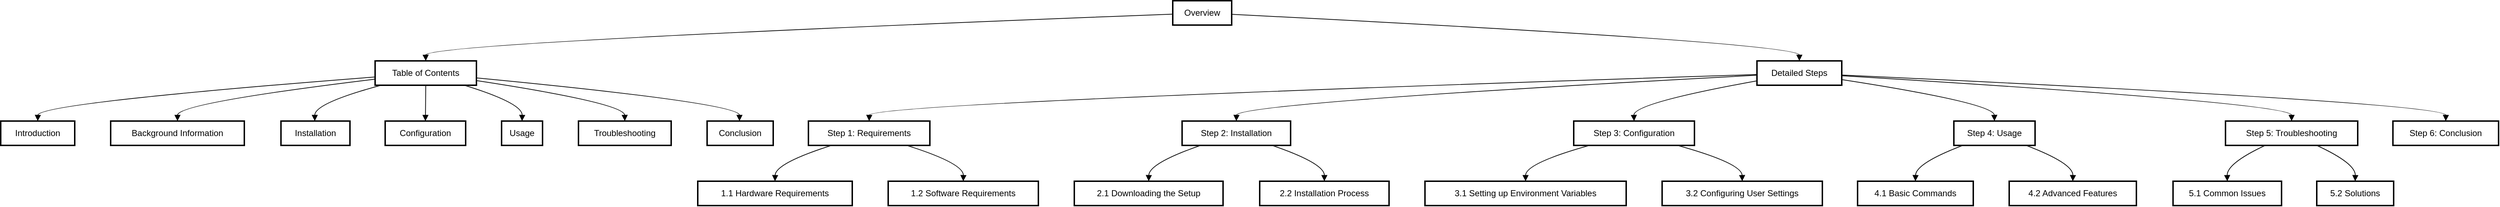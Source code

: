 <mxfile version="24.6.4" type="github">
  <diagram name="Page-1" id="HYofu469Ok2oPQixLi18">
    <mxGraphModel>
      <root>
        <mxCell id="0" />
        <mxCell id="1" parent="0" />
        <mxCell id="2" value="Overview" style="whiteSpace=wrap;strokeWidth=2;" vertex="1" parent="1">
          <mxGeometry x="1631" width="82" height="34" as="geometry" />
        </mxCell>
        <mxCell id="3" value="Table of Contents" style="whiteSpace=wrap;strokeWidth=2;" vertex="1" parent="1">
          <mxGeometry x="521" y="84" width="141" height="34" as="geometry" />
        </mxCell>
        <mxCell id="4" value="Introduction" style="whiteSpace=wrap;strokeWidth=2;" vertex="1" parent="1">
          <mxGeometry y="168" width="103" height="34" as="geometry" />
        </mxCell>
        <mxCell id="5" value="Background Information" style="whiteSpace=wrap;strokeWidth=2;" vertex="1" parent="1">
          <mxGeometry x="153" y="168" width="186" height="34" as="geometry" />
        </mxCell>
        <mxCell id="6" value="Installation" style="whiteSpace=wrap;strokeWidth=2;" vertex="1" parent="1">
          <mxGeometry x="390" y="168" width="96" height="34" as="geometry" />
        </mxCell>
        <mxCell id="7" value="Configuration" style="whiteSpace=wrap;strokeWidth=2;" vertex="1" parent="1">
          <mxGeometry x="535" y="168" width="112" height="34" as="geometry" />
        </mxCell>
        <mxCell id="8" value="Usage" style="whiteSpace=wrap;strokeWidth=2;" vertex="1" parent="1">
          <mxGeometry x="697" y="168" width="57" height="34" as="geometry" />
        </mxCell>
        <mxCell id="9" value="Troubleshooting" style="whiteSpace=wrap;strokeWidth=2;" vertex="1" parent="1">
          <mxGeometry x="804" y="168" width="129" height="34" as="geometry" />
        </mxCell>
        <mxCell id="10" value="Conclusion" style="whiteSpace=wrap;strokeWidth=2;" vertex="1" parent="1">
          <mxGeometry x="983" y="168" width="92" height="34" as="geometry" />
        </mxCell>
        <mxCell id="11" value="Detailed Steps" style="whiteSpace=wrap;strokeWidth=2;" vertex="1" parent="1">
          <mxGeometry x="2444" y="84" width="118" height="34" as="geometry" />
        </mxCell>
        <mxCell id="12" value="Step 1: Requirements" style="whiteSpace=wrap;strokeWidth=2;" vertex="1" parent="1">
          <mxGeometry x="1124" y="168" width="169" height="34" as="geometry" />
        </mxCell>
        <mxCell id="13" value="1.1 Hardware Requirements" style="whiteSpace=wrap;strokeWidth=2;" vertex="1" parent="1">
          <mxGeometry x="970" y="252" width="215" height="34" as="geometry" />
        </mxCell>
        <mxCell id="14" value="1.2 Software Requirements" style="whiteSpace=wrap;strokeWidth=2;" vertex="1" parent="1">
          <mxGeometry x="1235" y="252" width="209" height="34" as="geometry" />
        </mxCell>
        <mxCell id="15" value="Step 2: Installation" style="whiteSpace=wrap;strokeWidth=2;" vertex="1" parent="1">
          <mxGeometry x="1644" y="168" width="151" height="34" as="geometry" />
        </mxCell>
        <mxCell id="16" value="2.1 Downloading the Setup" style="whiteSpace=wrap;strokeWidth=2;" vertex="1" parent="1">
          <mxGeometry x="1494" y="252" width="207" height="34" as="geometry" />
        </mxCell>
        <mxCell id="17" value="2.2 Installation Process" style="whiteSpace=wrap;strokeWidth=2;" vertex="1" parent="1">
          <mxGeometry x="1752" y="252" width="180" height="34" as="geometry" />
        </mxCell>
        <mxCell id="18" value="Step 3: Configuration" style="whiteSpace=wrap;strokeWidth=2;" vertex="1" parent="1">
          <mxGeometry x="2189" y="168" width="168" height="34" as="geometry" />
        </mxCell>
        <mxCell id="19" value="3.1 Setting up Environment Variables" style="whiteSpace=wrap;strokeWidth=2;" vertex="1" parent="1">
          <mxGeometry x="1982" y="252" width="280" height="34" as="geometry" />
        </mxCell>
        <mxCell id="20" value="3.2 Configuring User Settings" style="whiteSpace=wrap;strokeWidth=2;" vertex="1" parent="1">
          <mxGeometry x="2312" y="252" width="223" height="34" as="geometry" />
        </mxCell>
        <mxCell id="21" value="Step 4: Usage" style="whiteSpace=wrap;strokeWidth=2;" vertex="1" parent="1">
          <mxGeometry x="2718" y="168" width="113" height="34" as="geometry" />
        </mxCell>
        <mxCell id="22" value="4.1 Basic Commands" style="whiteSpace=wrap;strokeWidth=2;" vertex="1" parent="1">
          <mxGeometry x="2584" y="252" width="161" height="34" as="geometry" />
        </mxCell>
        <mxCell id="23" value="4.2 Advanced Features" style="whiteSpace=wrap;strokeWidth=2;" vertex="1" parent="1">
          <mxGeometry x="2795" y="252" width="177" height="34" as="geometry" />
        </mxCell>
        <mxCell id="24" value="Step 5: Troubleshooting" style="whiteSpace=wrap;strokeWidth=2;" vertex="1" parent="1">
          <mxGeometry x="3096" y="168" width="184" height="34" as="geometry" />
        </mxCell>
        <mxCell id="25" value="5.1 Common Issues" style="whiteSpace=wrap;strokeWidth=2;" vertex="1" parent="1">
          <mxGeometry x="3023" y="252" width="151" height="34" as="geometry" />
        </mxCell>
        <mxCell id="26" value="5.2 Solutions" style="whiteSpace=wrap;strokeWidth=2;" vertex="1" parent="1">
          <mxGeometry x="3223" y="252" width="107" height="34" as="geometry" />
        </mxCell>
        <mxCell id="27" value="Step 6: Conclusion" style="whiteSpace=wrap;strokeWidth=2;" vertex="1" parent="1">
          <mxGeometry x="3329" y="168" width="147" height="34" as="geometry" />
        </mxCell>
        <mxCell id="28" value="" style="curved=1;startArrow=none;endArrow=block;exitX=0;exitY=0.55;entryX=0.5;entryY=0;" edge="1" parent="1" source="2" target="3">
          <mxGeometry relative="1" as="geometry">
            <Array as="points">
              <mxPoint x="591" y="59" />
            </Array>
          </mxGeometry>
        </mxCell>
        <mxCell id="29" value="" style="curved=1;startArrow=none;endArrow=block;exitX=0;exitY=0.66;entryX=0.5;entryY=0;" edge="1" parent="1" source="3" target="4">
          <mxGeometry relative="1" as="geometry">
            <Array as="points">
              <mxPoint x="52" y="143" />
            </Array>
          </mxGeometry>
        </mxCell>
        <mxCell id="30" value="" style="curved=1;startArrow=none;endArrow=block;exitX=0;exitY=0.75;entryX=0.5;entryY=0;" edge="1" parent="1" source="3" target="5">
          <mxGeometry relative="1" as="geometry">
            <Array as="points">
              <mxPoint x="246" y="143" />
            </Array>
          </mxGeometry>
        </mxCell>
        <mxCell id="31" value="" style="curved=1;startArrow=none;endArrow=block;exitX=0.06;exitY=1;entryX=0.49;entryY=0;" edge="1" parent="1" source="3" target="6">
          <mxGeometry relative="1" as="geometry">
            <Array as="points">
              <mxPoint x="437" y="143" />
            </Array>
          </mxGeometry>
        </mxCell>
        <mxCell id="32" value="" style="curved=1;startArrow=none;endArrow=block;exitX=0.5;exitY=1;entryX=0.5;entryY=0;" edge="1" parent="1" source="3" target="7">
          <mxGeometry relative="1" as="geometry">
            <Array as="points" />
          </mxGeometry>
        </mxCell>
        <mxCell id="33" value="" style="curved=1;startArrow=none;endArrow=block;exitX=0.88;exitY=1;entryX=0.5;entryY=0;" edge="1" parent="1" source="3" target="8">
          <mxGeometry relative="1" as="geometry">
            <Array as="points">
              <mxPoint x="726" y="143" />
            </Array>
          </mxGeometry>
        </mxCell>
        <mxCell id="34" value="" style="curved=1;startArrow=none;endArrow=block;exitX=1;exitY=0.81;entryX=0.5;entryY=0;" edge="1" parent="1" source="3" target="9">
          <mxGeometry relative="1" as="geometry">
            <Array as="points">
              <mxPoint x="868" y="143" />
            </Array>
          </mxGeometry>
        </mxCell>
        <mxCell id="35" value="" style="curved=1;startArrow=none;endArrow=block;exitX=1;exitY=0.7;entryX=0.49;entryY=0;" edge="1" parent="1" source="3" target="10">
          <mxGeometry relative="1" as="geometry">
            <Array as="points">
              <mxPoint x="1028" y="143" />
            </Array>
          </mxGeometry>
        </mxCell>
        <mxCell id="36" value="" style="curved=1;startArrow=none;endArrow=block;exitX=1;exitY=0.56;entryX=0.5;entryY=0;" edge="1" parent="1" source="2" target="11">
          <mxGeometry relative="1" as="geometry">
            <Array as="points">
              <mxPoint x="2503" y="59" />
            </Array>
          </mxGeometry>
        </mxCell>
        <mxCell id="37" value="" style="curved=1;startArrow=none;endArrow=block;exitX=0;exitY=0.56;entryX=0.5;entryY=0;" edge="1" parent="1" source="11" target="12">
          <mxGeometry relative="1" as="geometry">
            <Array as="points">
              <mxPoint x="1209" y="143" />
            </Array>
          </mxGeometry>
        </mxCell>
        <mxCell id="38" value="" style="curved=1;startArrow=none;endArrow=block;exitX=0.19;exitY=1;entryX=0.5;entryY=0;" edge="1" parent="1" source="12" target="13">
          <mxGeometry relative="1" as="geometry">
            <Array as="points">
              <mxPoint x="1078" y="227" />
            </Array>
          </mxGeometry>
        </mxCell>
        <mxCell id="39" value="" style="curved=1;startArrow=none;endArrow=block;exitX=0.81;exitY=1;entryX=0.5;entryY=0;" edge="1" parent="1" source="12" target="14">
          <mxGeometry relative="1" as="geometry">
            <Array as="points">
              <mxPoint x="1340" y="227" />
            </Array>
          </mxGeometry>
        </mxCell>
        <mxCell id="40" value="" style="curved=1;startArrow=none;endArrow=block;exitX=0;exitY=0.59;entryX=0.5;entryY=0;" edge="1" parent="1" source="11" target="15">
          <mxGeometry relative="1" as="geometry">
            <Array as="points">
              <mxPoint x="1720" y="143" />
            </Array>
          </mxGeometry>
        </mxCell>
        <mxCell id="41" value="" style="curved=1;startArrow=none;endArrow=block;exitX=0.17;exitY=1;entryX=0.5;entryY=0;" edge="1" parent="1" source="15" target="16">
          <mxGeometry relative="1" as="geometry">
            <Array as="points">
              <mxPoint x="1598" y="227" />
            </Array>
          </mxGeometry>
        </mxCell>
        <mxCell id="42" value="" style="curved=1;startArrow=none;endArrow=block;exitX=0.83;exitY=1;entryX=0.5;entryY=0;" edge="1" parent="1" source="15" target="17">
          <mxGeometry relative="1" as="geometry">
            <Array as="points">
              <mxPoint x="1842" y="227" />
            </Array>
          </mxGeometry>
        </mxCell>
        <mxCell id="43" value="" style="curved=1;startArrow=none;endArrow=block;exitX=0;exitY=0.82;entryX=0.5;entryY=0;" edge="1" parent="1" source="11" target="18">
          <mxGeometry relative="1" as="geometry">
            <Array as="points">
              <mxPoint x="2272" y="143" />
            </Array>
          </mxGeometry>
        </mxCell>
        <mxCell id="44" value="" style="curved=1;startArrow=none;endArrow=block;exitX=0.13;exitY=1;entryX=0.5;entryY=0;" edge="1" parent="1" source="18" target="19">
          <mxGeometry relative="1" as="geometry">
            <Array as="points">
              <mxPoint x="2122" y="227" />
            </Array>
          </mxGeometry>
        </mxCell>
        <mxCell id="45" value="" style="curved=1;startArrow=none;endArrow=block;exitX=0.86;exitY=1;entryX=0.5;entryY=0;" edge="1" parent="1" source="18" target="20">
          <mxGeometry relative="1" as="geometry">
            <Array as="points">
              <mxPoint x="2423" y="227" />
            </Array>
          </mxGeometry>
        </mxCell>
        <mxCell id="46" value="" style="curved=1;startArrow=none;endArrow=block;exitX=1;exitY=0.77;entryX=0.5;entryY=0;" edge="1" parent="1" source="11" target="21">
          <mxGeometry relative="1" as="geometry">
            <Array as="points">
              <mxPoint x="2774" y="143" />
            </Array>
          </mxGeometry>
        </mxCell>
        <mxCell id="47" value="" style="curved=1;startArrow=none;endArrow=block;exitX=0.11;exitY=1;entryX=0.5;entryY=0;" edge="1" parent="1" source="21" target="22">
          <mxGeometry relative="1" as="geometry">
            <Array as="points">
              <mxPoint x="2665" y="227" />
            </Array>
          </mxGeometry>
        </mxCell>
        <mxCell id="48" value="" style="curved=1;startArrow=none;endArrow=block;exitX=0.89;exitY=1;entryX=0.5;entryY=0;" edge="1" parent="1" source="21" target="23">
          <mxGeometry relative="1" as="geometry">
            <Array as="points">
              <mxPoint x="2884" y="227" />
            </Array>
          </mxGeometry>
        </mxCell>
        <mxCell id="49" value="" style="curved=1;startArrow=none;endArrow=block;exitX=1;exitY=0.61;entryX=0.5;entryY=0;" edge="1" parent="1" source="11" target="24">
          <mxGeometry relative="1" as="geometry">
            <Array as="points">
              <mxPoint x="3188" y="143" />
            </Array>
          </mxGeometry>
        </mxCell>
        <mxCell id="50" value="" style="curved=1;startArrow=none;endArrow=block;exitX=0.3;exitY=1;entryX=0.5;entryY=0;" edge="1" parent="1" source="24" target="25">
          <mxGeometry relative="1" as="geometry">
            <Array as="points">
              <mxPoint x="3098" y="227" />
            </Array>
          </mxGeometry>
        </mxCell>
        <mxCell id="51" value="" style="curved=1;startArrow=none;endArrow=block;exitX=0.69;exitY=1;entryX=0.5;entryY=0;" edge="1" parent="1" source="24" target="26">
          <mxGeometry relative="1" as="geometry">
            <Array as="points">
              <mxPoint x="3277" y="227" />
            </Array>
          </mxGeometry>
        </mxCell>
        <mxCell id="52" value="" style="curved=1;startArrow=none;endArrow=block;exitX=1;exitY=0.58;entryX=0.5;entryY=0;" edge="1" parent="1" source="11" target="27">
          <mxGeometry relative="1" as="geometry">
            <Array as="points">
              <mxPoint x="3403" y="143" />
            </Array>
          </mxGeometry>
        </mxCell>
      </root>
    </mxGraphModel>
  </diagram>
</mxfile>
